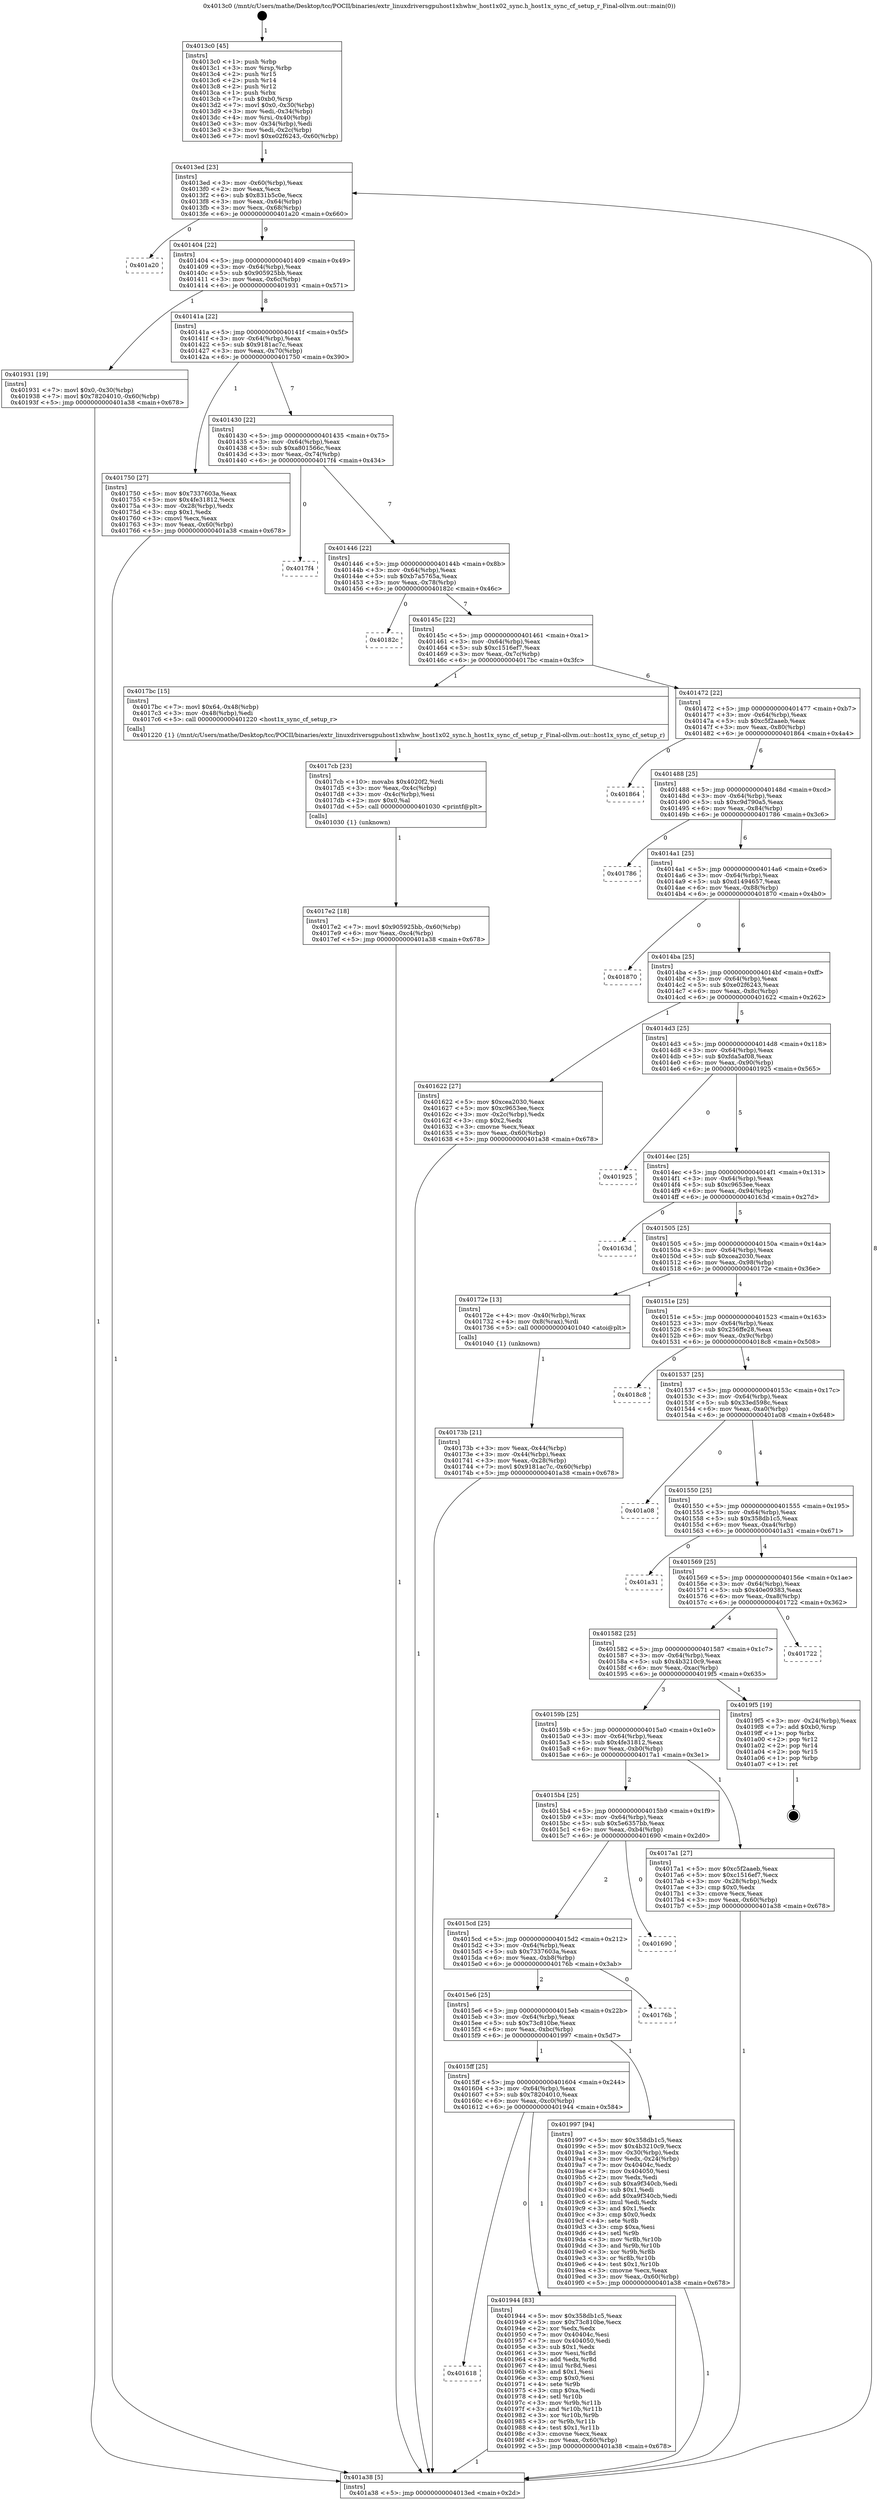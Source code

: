 digraph "0x4013c0" {
  label = "0x4013c0 (/mnt/c/Users/mathe/Desktop/tcc/POCII/binaries/extr_linuxdriversgpuhost1xhwhw_host1x02_sync.h_host1x_sync_cf_setup_r_Final-ollvm.out::main(0))"
  labelloc = "t"
  node[shape=record]

  Entry [label="",width=0.3,height=0.3,shape=circle,fillcolor=black,style=filled]
  "0x4013ed" [label="{
     0x4013ed [23]\l
     | [instrs]\l
     &nbsp;&nbsp;0x4013ed \<+3\>: mov -0x60(%rbp),%eax\l
     &nbsp;&nbsp;0x4013f0 \<+2\>: mov %eax,%ecx\l
     &nbsp;&nbsp;0x4013f2 \<+6\>: sub $0x831b5c0e,%ecx\l
     &nbsp;&nbsp;0x4013f8 \<+3\>: mov %eax,-0x64(%rbp)\l
     &nbsp;&nbsp;0x4013fb \<+3\>: mov %ecx,-0x68(%rbp)\l
     &nbsp;&nbsp;0x4013fe \<+6\>: je 0000000000401a20 \<main+0x660\>\l
  }"]
  "0x401a20" [label="{
     0x401a20\l
  }", style=dashed]
  "0x401404" [label="{
     0x401404 [22]\l
     | [instrs]\l
     &nbsp;&nbsp;0x401404 \<+5\>: jmp 0000000000401409 \<main+0x49\>\l
     &nbsp;&nbsp;0x401409 \<+3\>: mov -0x64(%rbp),%eax\l
     &nbsp;&nbsp;0x40140c \<+5\>: sub $0x905925bb,%eax\l
     &nbsp;&nbsp;0x401411 \<+3\>: mov %eax,-0x6c(%rbp)\l
     &nbsp;&nbsp;0x401414 \<+6\>: je 0000000000401931 \<main+0x571\>\l
  }"]
  Exit [label="",width=0.3,height=0.3,shape=circle,fillcolor=black,style=filled,peripheries=2]
  "0x401931" [label="{
     0x401931 [19]\l
     | [instrs]\l
     &nbsp;&nbsp;0x401931 \<+7\>: movl $0x0,-0x30(%rbp)\l
     &nbsp;&nbsp;0x401938 \<+7\>: movl $0x78204010,-0x60(%rbp)\l
     &nbsp;&nbsp;0x40193f \<+5\>: jmp 0000000000401a38 \<main+0x678\>\l
  }"]
  "0x40141a" [label="{
     0x40141a [22]\l
     | [instrs]\l
     &nbsp;&nbsp;0x40141a \<+5\>: jmp 000000000040141f \<main+0x5f\>\l
     &nbsp;&nbsp;0x40141f \<+3\>: mov -0x64(%rbp),%eax\l
     &nbsp;&nbsp;0x401422 \<+5\>: sub $0x9181ac7c,%eax\l
     &nbsp;&nbsp;0x401427 \<+3\>: mov %eax,-0x70(%rbp)\l
     &nbsp;&nbsp;0x40142a \<+6\>: je 0000000000401750 \<main+0x390\>\l
  }"]
  "0x401618" [label="{
     0x401618\l
  }", style=dashed]
  "0x401750" [label="{
     0x401750 [27]\l
     | [instrs]\l
     &nbsp;&nbsp;0x401750 \<+5\>: mov $0x7337603a,%eax\l
     &nbsp;&nbsp;0x401755 \<+5\>: mov $0x4fe31812,%ecx\l
     &nbsp;&nbsp;0x40175a \<+3\>: mov -0x28(%rbp),%edx\l
     &nbsp;&nbsp;0x40175d \<+3\>: cmp $0x1,%edx\l
     &nbsp;&nbsp;0x401760 \<+3\>: cmovl %ecx,%eax\l
     &nbsp;&nbsp;0x401763 \<+3\>: mov %eax,-0x60(%rbp)\l
     &nbsp;&nbsp;0x401766 \<+5\>: jmp 0000000000401a38 \<main+0x678\>\l
  }"]
  "0x401430" [label="{
     0x401430 [22]\l
     | [instrs]\l
     &nbsp;&nbsp;0x401430 \<+5\>: jmp 0000000000401435 \<main+0x75\>\l
     &nbsp;&nbsp;0x401435 \<+3\>: mov -0x64(%rbp),%eax\l
     &nbsp;&nbsp;0x401438 \<+5\>: sub $0xa801566c,%eax\l
     &nbsp;&nbsp;0x40143d \<+3\>: mov %eax,-0x74(%rbp)\l
     &nbsp;&nbsp;0x401440 \<+6\>: je 00000000004017f4 \<main+0x434\>\l
  }"]
  "0x401944" [label="{
     0x401944 [83]\l
     | [instrs]\l
     &nbsp;&nbsp;0x401944 \<+5\>: mov $0x358db1c5,%eax\l
     &nbsp;&nbsp;0x401949 \<+5\>: mov $0x73c810be,%ecx\l
     &nbsp;&nbsp;0x40194e \<+2\>: xor %edx,%edx\l
     &nbsp;&nbsp;0x401950 \<+7\>: mov 0x40404c,%esi\l
     &nbsp;&nbsp;0x401957 \<+7\>: mov 0x404050,%edi\l
     &nbsp;&nbsp;0x40195e \<+3\>: sub $0x1,%edx\l
     &nbsp;&nbsp;0x401961 \<+3\>: mov %esi,%r8d\l
     &nbsp;&nbsp;0x401964 \<+3\>: add %edx,%r8d\l
     &nbsp;&nbsp;0x401967 \<+4\>: imul %r8d,%esi\l
     &nbsp;&nbsp;0x40196b \<+3\>: and $0x1,%esi\l
     &nbsp;&nbsp;0x40196e \<+3\>: cmp $0x0,%esi\l
     &nbsp;&nbsp;0x401971 \<+4\>: sete %r9b\l
     &nbsp;&nbsp;0x401975 \<+3\>: cmp $0xa,%edi\l
     &nbsp;&nbsp;0x401978 \<+4\>: setl %r10b\l
     &nbsp;&nbsp;0x40197c \<+3\>: mov %r9b,%r11b\l
     &nbsp;&nbsp;0x40197f \<+3\>: and %r10b,%r11b\l
     &nbsp;&nbsp;0x401982 \<+3\>: xor %r10b,%r9b\l
     &nbsp;&nbsp;0x401985 \<+3\>: or %r9b,%r11b\l
     &nbsp;&nbsp;0x401988 \<+4\>: test $0x1,%r11b\l
     &nbsp;&nbsp;0x40198c \<+3\>: cmovne %ecx,%eax\l
     &nbsp;&nbsp;0x40198f \<+3\>: mov %eax,-0x60(%rbp)\l
     &nbsp;&nbsp;0x401992 \<+5\>: jmp 0000000000401a38 \<main+0x678\>\l
  }"]
  "0x4017f4" [label="{
     0x4017f4\l
  }", style=dashed]
  "0x401446" [label="{
     0x401446 [22]\l
     | [instrs]\l
     &nbsp;&nbsp;0x401446 \<+5\>: jmp 000000000040144b \<main+0x8b\>\l
     &nbsp;&nbsp;0x40144b \<+3\>: mov -0x64(%rbp),%eax\l
     &nbsp;&nbsp;0x40144e \<+5\>: sub $0xb7a5765a,%eax\l
     &nbsp;&nbsp;0x401453 \<+3\>: mov %eax,-0x78(%rbp)\l
     &nbsp;&nbsp;0x401456 \<+6\>: je 000000000040182c \<main+0x46c\>\l
  }"]
  "0x4015ff" [label="{
     0x4015ff [25]\l
     | [instrs]\l
     &nbsp;&nbsp;0x4015ff \<+5\>: jmp 0000000000401604 \<main+0x244\>\l
     &nbsp;&nbsp;0x401604 \<+3\>: mov -0x64(%rbp),%eax\l
     &nbsp;&nbsp;0x401607 \<+5\>: sub $0x78204010,%eax\l
     &nbsp;&nbsp;0x40160c \<+6\>: mov %eax,-0xc0(%rbp)\l
     &nbsp;&nbsp;0x401612 \<+6\>: je 0000000000401944 \<main+0x584\>\l
  }"]
  "0x40182c" [label="{
     0x40182c\l
  }", style=dashed]
  "0x40145c" [label="{
     0x40145c [22]\l
     | [instrs]\l
     &nbsp;&nbsp;0x40145c \<+5\>: jmp 0000000000401461 \<main+0xa1\>\l
     &nbsp;&nbsp;0x401461 \<+3\>: mov -0x64(%rbp),%eax\l
     &nbsp;&nbsp;0x401464 \<+5\>: sub $0xc1516ef7,%eax\l
     &nbsp;&nbsp;0x401469 \<+3\>: mov %eax,-0x7c(%rbp)\l
     &nbsp;&nbsp;0x40146c \<+6\>: je 00000000004017bc \<main+0x3fc\>\l
  }"]
  "0x401997" [label="{
     0x401997 [94]\l
     | [instrs]\l
     &nbsp;&nbsp;0x401997 \<+5\>: mov $0x358db1c5,%eax\l
     &nbsp;&nbsp;0x40199c \<+5\>: mov $0x4b3210c9,%ecx\l
     &nbsp;&nbsp;0x4019a1 \<+3\>: mov -0x30(%rbp),%edx\l
     &nbsp;&nbsp;0x4019a4 \<+3\>: mov %edx,-0x24(%rbp)\l
     &nbsp;&nbsp;0x4019a7 \<+7\>: mov 0x40404c,%edx\l
     &nbsp;&nbsp;0x4019ae \<+7\>: mov 0x404050,%esi\l
     &nbsp;&nbsp;0x4019b5 \<+2\>: mov %edx,%edi\l
     &nbsp;&nbsp;0x4019b7 \<+6\>: sub $0xa9f340cb,%edi\l
     &nbsp;&nbsp;0x4019bd \<+3\>: sub $0x1,%edi\l
     &nbsp;&nbsp;0x4019c0 \<+6\>: add $0xa9f340cb,%edi\l
     &nbsp;&nbsp;0x4019c6 \<+3\>: imul %edi,%edx\l
     &nbsp;&nbsp;0x4019c9 \<+3\>: and $0x1,%edx\l
     &nbsp;&nbsp;0x4019cc \<+3\>: cmp $0x0,%edx\l
     &nbsp;&nbsp;0x4019cf \<+4\>: sete %r8b\l
     &nbsp;&nbsp;0x4019d3 \<+3\>: cmp $0xa,%esi\l
     &nbsp;&nbsp;0x4019d6 \<+4\>: setl %r9b\l
     &nbsp;&nbsp;0x4019da \<+3\>: mov %r8b,%r10b\l
     &nbsp;&nbsp;0x4019dd \<+3\>: and %r9b,%r10b\l
     &nbsp;&nbsp;0x4019e0 \<+3\>: xor %r9b,%r8b\l
     &nbsp;&nbsp;0x4019e3 \<+3\>: or %r8b,%r10b\l
     &nbsp;&nbsp;0x4019e6 \<+4\>: test $0x1,%r10b\l
     &nbsp;&nbsp;0x4019ea \<+3\>: cmovne %ecx,%eax\l
     &nbsp;&nbsp;0x4019ed \<+3\>: mov %eax,-0x60(%rbp)\l
     &nbsp;&nbsp;0x4019f0 \<+5\>: jmp 0000000000401a38 \<main+0x678\>\l
  }"]
  "0x4017bc" [label="{
     0x4017bc [15]\l
     | [instrs]\l
     &nbsp;&nbsp;0x4017bc \<+7\>: movl $0x64,-0x48(%rbp)\l
     &nbsp;&nbsp;0x4017c3 \<+3\>: mov -0x48(%rbp),%edi\l
     &nbsp;&nbsp;0x4017c6 \<+5\>: call 0000000000401220 \<host1x_sync_cf_setup_r\>\l
     | [calls]\l
     &nbsp;&nbsp;0x401220 \{1\} (/mnt/c/Users/mathe/Desktop/tcc/POCII/binaries/extr_linuxdriversgpuhost1xhwhw_host1x02_sync.h_host1x_sync_cf_setup_r_Final-ollvm.out::host1x_sync_cf_setup_r)\l
  }"]
  "0x401472" [label="{
     0x401472 [22]\l
     | [instrs]\l
     &nbsp;&nbsp;0x401472 \<+5\>: jmp 0000000000401477 \<main+0xb7\>\l
     &nbsp;&nbsp;0x401477 \<+3\>: mov -0x64(%rbp),%eax\l
     &nbsp;&nbsp;0x40147a \<+5\>: sub $0xc5f2aaeb,%eax\l
     &nbsp;&nbsp;0x40147f \<+3\>: mov %eax,-0x80(%rbp)\l
     &nbsp;&nbsp;0x401482 \<+6\>: je 0000000000401864 \<main+0x4a4\>\l
  }"]
  "0x4015e6" [label="{
     0x4015e6 [25]\l
     | [instrs]\l
     &nbsp;&nbsp;0x4015e6 \<+5\>: jmp 00000000004015eb \<main+0x22b\>\l
     &nbsp;&nbsp;0x4015eb \<+3\>: mov -0x64(%rbp),%eax\l
     &nbsp;&nbsp;0x4015ee \<+5\>: sub $0x73c810be,%eax\l
     &nbsp;&nbsp;0x4015f3 \<+6\>: mov %eax,-0xbc(%rbp)\l
     &nbsp;&nbsp;0x4015f9 \<+6\>: je 0000000000401997 \<main+0x5d7\>\l
  }"]
  "0x401864" [label="{
     0x401864\l
  }", style=dashed]
  "0x401488" [label="{
     0x401488 [25]\l
     | [instrs]\l
     &nbsp;&nbsp;0x401488 \<+5\>: jmp 000000000040148d \<main+0xcd\>\l
     &nbsp;&nbsp;0x40148d \<+3\>: mov -0x64(%rbp),%eax\l
     &nbsp;&nbsp;0x401490 \<+5\>: sub $0xc9d790a5,%eax\l
     &nbsp;&nbsp;0x401495 \<+6\>: mov %eax,-0x84(%rbp)\l
     &nbsp;&nbsp;0x40149b \<+6\>: je 0000000000401786 \<main+0x3c6\>\l
  }"]
  "0x40176b" [label="{
     0x40176b\l
  }", style=dashed]
  "0x401786" [label="{
     0x401786\l
  }", style=dashed]
  "0x4014a1" [label="{
     0x4014a1 [25]\l
     | [instrs]\l
     &nbsp;&nbsp;0x4014a1 \<+5\>: jmp 00000000004014a6 \<main+0xe6\>\l
     &nbsp;&nbsp;0x4014a6 \<+3\>: mov -0x64(%rbp),%eax\l
     &nbsp;&nbsp;0x4014a9 \<+5\>: sub $0xd1494657,%eax\l
     &nbsp;&nbsp;0x4014ae \<+6\>: mov %eax,-0x88(%rbp)\l
     &nbsp;&nbsp;0x4014b4 \<+6\>: je 0000000000401870 \<main+0x4b0\>\l
  }"]
  "0x4015cd" [label="{
     0x4015cd [25]\l
     | [instrs]\l
     &nbsp;&nbsp;0x4015cd \<+5\>: jmp 00000000004015d2 \<main+0x212\>\l
     &nbsp;&nbsp;0x4015d2 \<+3\>: mov -0x64(%rbp),%eax\l
     &nbsp;&nbsp;0x4015d5 \<+5\>: sub $0x7337603a,%eax\l
     &nbsp;&nbsp;0x4015da \<+6\>: mov %eax,-0xb8(%rbp)\l
     &nbsp;&nbsp;0x4015e0 \<+6\>: je 000000000040176b \<main+0x3ab\>\l
  }"]
  "0x401870" [label="{
     0x401870\l
  }", style=dashed]
  "0x4014ba" [label="{
     0x4014ba [25]\l
     | [instrs]\l
     &nbsp;&nbsp;0x4014ba \<+5\>: jmp 00000000004014bf \<main+0xff\>\l
     &nbsp;&nbsp;0x4014bf \<+3\>: mov -0x64(%rbp),%eax\l
     &nbsp;&nbsp;0x4014c2 \<+5\>: sub $0xe02f6243,%eax\l
     &nbsp;&nbsp;0x4014c7 \<+6\>: mov %eax,-0x8c(%rbp)\l
     &nbsp;&nbsp;0x4014cd \<+6\>: je 0000000000401622 \<main+0x262\>\l
  }"]
  "0x401690" [label="{
     0x401690\l
  }", style=dashed]
  "0x401622" [label="{
     0x401622 [27]\l
     | [instrs]\l
     &nbsp;&nbsp;0x401622 \<+5\>: mov $0xcea2030,%eax\l
     &nbsp;&nbsp;0x401627 \<+5\>: mov $0xc9653ee,%ecx\l
     &nbsp;&nbsp;0x40162c \<+3\>: mov -0x2c(%rbp),%edx\l
     &nbsp;&nbsp;0x40162f \<+3\>: cmp $0x2,%edx\l
     &nbsp;&nbsp;0x401632 \<+3\>: cmovne %ecx,%eax\l
     &nbsp;&nbsp;0x401635 \<+3\>: mov %eax,-0x60(%rbp)\l
     &nbsp;&nbsp;0x401638 \<+5\>: jmp 0000000000401a38 \<main+0x678\>\l
  }"]
  "0x4014d3" [label="{
     0x4014d3 [25]\l
     | [instrs]\l
     &nbsp;&nbsp;0x4014d3 \<+5\>: jmp 00000000004014d8 \<main+0x118\>\l
     &nbsp;&nbsp;0x4014d8 \<+3\>: mov -0x64(%rbp),%eax\l
     &nbsp;&nbsp;0x4014db \<+5\>: sub $0xfda5af08,%eax\l
     &nbsp;&nbsp;0x4014e0 \<+6\>: mov %eax,-0x90(%rbp)\l
     &nbsp;&nbsp;0x4014e6 \<+6\>: je 0000000000401925 \<main+0x565\>\l
  }"]
  "0x401a38" [label="{
     0x401a38 [5]\l
     | [instrs]\l
     &nbsp;&nbsp;0x401a38 \<+5\>: jmp 00000000004013ed \<main+0x2d\>\l
  }"]
  "0x4013c0" [label="{
     0x4013c0 [45]\l
     | [instrs]\l
     &nbsp;&nbsp;0x4013c0 \<+1\>: push %rbp\l
     &nbsp;&nbsp;0x4013c1 \<+3\>: mov %rsp,%rbp\l
     &nbsp;&nbsp;0x4013c4 \<+2\>: push %r15\l
     &nbsp;&nbsp;0x4013c6 \<+2\>: push %r14\l
     &nbsp;&nbsp;0x4013c8 \<+2\>: push %r12\l
     &nbsp;&nbsp;0x4013ca \<+1\>: push %rbx\l
     &nbsp;&nbsp;0x4013cb \<+7\>: sub $0xb0,%rsp\l
     &nbsp;&nbsp;0x4013d2 \<+7\>: movl $0x0,-0x30(%rbp)\l
     &nbsp;&nbsp;0x4013d9 \<+3\>: mov %edi,-0x34(%rbp)\l
     &nbsp;&nbsp;0x4013dc \<+4\>: mov %rsi,-0x40(%rbp)\l
     &nbsp;&nbsp;0x4013e0 \<+3\>: mov -0x34(%rbp),%edi\l
     &nbsp;&nbsp;0x4013e3 \<+3\>: mov %edi,-0x2c(%rbp)\l
     &nbsp;&nbsp;0x4013e6 \<+7\>: movl $0xe02f6243,-0x60(%rbp)\l
  }"]
  "0x4017e2" [label="{
     0x4017e2 [18]\l
     | [instrs]\l
     &nbsp;&nbsp;0x4017e2 \<+7\>: movl $0x905925bb,-0x60(%rbp)\l
     &nbsp;&nbsp;0x4017e9 \<+6\>: mov %eax,-0xc4(%rbp)\l
     &nbsp;&nbsp;0x4017ef \<+5\>: jmp 0000000000401a38 \<main+0x678\>\l
  }"]
  "0x401925" [label="{
     0x401925\l
  }", style=dashed]
  "0x4014ec" [label="{
     0x4014ec [25]\l
     | [instrs]\l
     &nbsp;&nbsp;0x4014ec \<+5\>: jmp 00000000004014f1 \<main+0x131\>\l
     &nbsp;&nbsp;0x4014f1 \<+3\>: mov -0x64(%rbp),%eax\l
     &nbsp;&nbsp;0x4014f4 \<+5\>: sub $0xc9653ee,%eax\l
     &nbsp;&nbsp;0x4014f9 \<+6\>: mov %eax,-0x94(%rbp)\l
     &nbsp;&nbsp;0x4014ff \<+6\>: je 000000000040163d \<main+0x27d\>\l
  }"]
  "0x4017cb" [label="{
     0x4017cb [23]\l
     | [instrs]\l
     &nbsp;&nbsp;0x4017cb \<+10\>: movabs $0x4020f2,%rdi\l
     &nbsp;&nbsp;0x4017d5 \<+3\>: mov %eax,-0x4c(%rbp)\l
     &nbsp;&nbsp;0x4017d8 \<+3\>: mov -0x4c(%rbp),%esi\l
     &nbsp;&nbsp;0x4017db \<+2\>: mov $0x0,%al\l
     &nbsp;&nbsp;0x4017dd \<+5\>: call 0000000000401030 \<printf@plt\>\l
     | [calls]\l
     &nbsp;&nbsp;0x401030 \{1\} (unknown)\l
  }"]
  "0x40163d" [label="{
     0x40163d\l
  }", style=dashed]
  "0x401505" [label="{
     0x401505 [25]\l
     | [instrs]\l
     &nbsp;&nbsp;0x401505 \<+5\>: jmp 000000000040150a \<main+0x14a\>\l
     &nbsp;&nbsp;0x40150a \<+3\>: mov -0x64(%rbp),%eax\l
     &nbsp;&nbsp;0x40150d \<+5\>: sub $0xcea2030,%eax\l
     &nbsp;&nbsp;0x401512 \<+6\>: mov %eax,-0x98(%rbp)\l
     &nbsp;&nbsp;0x401518 \<+6\>: je 000000000040172e \<main+0x36e\>\l
  }"]
  "0x4015b4" [label="{
     0x4015b4 [25]\l
     | [instrs]\l
     &nbsp;&nbsp;0x4015b4 \<+5\>: jmp 00000000004015b9 \<main+0x1f9\>\l
     &nbsp;&nbsp;0x4015b9 \<+3\>: mov -0x64(%rbp),%eax\l
     &nbsp;&nbsp;0x4015bc \<+5\>: sub $0x5e6357bb,%eax\l
     &nbsp;&nbsp;0x4015c1 \<+6\>: mov %eax,-0xb4(%rbp)\l
     &nbsp;&nbsp;0x4015c7 \<+6\>: je 0000000000401690 \<main+0x2d0\>\l
  }"]
  "0x40172e" [label="{
     0x40172e [13]\l
     | [instrs]\l
     &nbsp;&nbsp;0x40172e \<+4\>: mov -0x40(%rbp),%rax\l
     &nbsp;&nbsp;0x401732 \<+4\>: mov 0x8(%rax),%rdi\l
     &nbsp;&nbsp;0x401736 \<+5\>: call 0000000000401040 \<atoi@plt\>\l
     | [calls]\l
     &nbsp;&nbsp;0x401040 \{1\} (unknown)\l
  }"]
  "0x40151e" [label="{
     0x40151e [25]\l
     | [instrs]\l
     &nbsp;&nbsp;0x40151e \<+5\>: jmp 0000000000401523 \<main+0x163\>\l
     &nbsp;&nbsp;0x401523 \<+3\>: mov -0x64(%rbp),%eax\l
     &nbsp;&nbsp;0x401526 \<+5\>: sub $0x256ffe28,%eax\l
     &nbsp;&nbsp;0x40152b \<+6\>: mov %eax,-0x9c(%rbp)\l
     &nbsp;&nbsp;0x401531 \<+6\>: je 00000000004018c8 \<main+0x508\>\l
  }"]
  "0x40173b" [label="{
     0x40173b [21]\l
     | [instrs]\l
     &nbsp;&nbsp;0x40173b \<+3\>: mov %eax,-0x44(%rbp)\l
     &nbsp;&nbsp;0x40173e \<+3\>: mov -0x44(%rbp),%eax\l
     &nbsp;&nbsp;0x401741 \<+3\>: mov %eax,-0x28(%rbp)\l
     &nbsp;&nbsp;0x401744 \<+7\>: movl $0x9181ac7c,-0x60(%rbp)\l
     &nbsp;&nbsp;0x40174b \<+5\>: jmp 0000000000401a38 \<main+0x678\>\l
  }"]
  "0x4017a1" [label="{
     0x4017a1 [27]\l
     | [instrs]\l
     &nbsp;&nbsp;0x4017a1 \<+5\>: mov $0xc5f2aaeb,%eax\l
     &nbsp;&nbsp;0x4017a6 \<+5\>: mov $0xc1516ef7,%ecx\l
     &nbsp;&nbsp;0x4017ab \<+3\>: mov -0x28(%rbp),%edx\l
     &nbsp;&nbsp;0x4017ae \<+3\>: cmp $0x0,%edx\l
     &nbsp;&nbsp;0x4017b1 \<+3\>: cmove %ecx,%eax\l
     &nbsp;&nbsp;0x4017b4 \<+3\>: mov %eax,-0x60(%rbp)\l
     &nbsp;&nbsp;0x4017b7 \<+5\>: jmp 0000000000401a38 \<main+0x678\>\l
  }"]
  "0x4018c8" [label="{
     0x4018c8\l
  }", style=dashed]
  "0x401537" [label="{
     0x401537 [25]\l
     | [instrs]\l
     &nbsp;&nbsp;0x401537 \<+5\>: jmp 000000000040153c \<main+0x17c\>\l
     &nbsp;&nbsp;0x40153c \<+3\>: mov -0x64(%rbp),%eax\l
     &nbsp;&nbsp;0x40153f \<+5\>: sub $0x33ed598c,%eax\l
     &nbsp;&nbsp;0x401544 \<+6\>: mov %eax,-0xa0(%rbp)\l
     &nbsp;&nbsp;0x40154a \<+6\>: je 0000000000401a08 \<main+0x648\>\l
  }"]
  "0x40159b" [label="{
     0x40159b [25]\l
     | [instrs]\l
     &nbsp;&nbsp;0x40159b \<+5\>: jmp 00000000004015a0 \<main+0x1e0\>\l
     &nbsp;&nbsp;0x4015a0 \<+3\>: mov -0x64(%rbp),%eax\l
     &nbsp;&nbsp;0x4015a3 \<+5\>: sub $0x4fe31812,%eax\l
     &nbsp;&nbsp;0x4015a8 \<+6\>: mov %eax,-0xb0(%rbp)\l
     &nbsp;&nbsp;0x4015ae \<+6\>: je 00000000004017a1 \<main+0x3e1\>\l
  }"]
  "0x401a08" [label="{
     0x401a08\l
  }", style=dashed]
  "0x401550" [label="{
     0x401550 [25]\l
     | [instrs]\l
     &nbsp;&nbsp;0x401550 \<+5\>: jmp 0000000000401555 \<main+0x195\>\l
     &nbsp;&nbsp;0x401555 \<+3\>: mov -0x64(%rbp),%eax\l
     &nbsp;&nbsp;0x401558 \<+5\>: sub $0x358db1c5,%eax\l
     &nbsp;&nbsp;0x40155d \<+6\>: mov %eax,-0xa4(%rbp)\l
     &nbsp;&nbsp;0x401563 \<+6\>: je 0000000000401a31 \<main+0x671\>\l
  }"]
  "0x4019f5" [label="{
     0x4019f5 [19]\l
     | [instrs]\l
     &nbsp;&nbsp;0x4019f5 \<+3\>: mov -0x24(%rbp),%eax\l
     &nbsp;&nbsp;0x4019f8 \<+7\>: add $0xb0,%rsp\l
     &nbsp;&nbsp;0x4019ff \<+1\>: pop %rbx\l
     &nbsp;&nbsp;0x401a00 \<+2\>: pop %r12\l
     &nbsp;&nbsp;0x401a02 \<+2\>: pop %r14\l
     &nbsp;&nbsp;0x401a04 \<+2\>: pop %r15\l
     &nbsp;&nbsp;0x401a06 \<+1\>: pop %rbp\l
     &nbsp;&nbsp;0x401a07 \<+1\>: ret\l
  }"]
  "0x401a31" [label="{
     0x401a31\l
  }", style=dashed]
  "0x401569" [label="{
     0x401569 [25]\l
     | [instrs]\l
     &nbsp;&nbsp;0x401569 \<+5\>: jmp 000000000040156e \<main+0x1ae\>\l
     &nbsp;&nbsp;0x40156e \<+3\>: mov -0x64(%rbp),%eax\l
     &nbsp;&nbsp;0x401571 \<+5\>: sub $0x40e09383,%eax\l
     &nbsp;&nbsp;0x401576 \<+6\>: mov %eax,-0xa8(%rbp)\l
     &nbsp;&nbsp;0x40157c \<+6\>: je 0000000000401722 \<main+0x362\>\l
  }"]
  "0x401582" [label="{
     0x401582 [25]\l
     | [instrs]\l
     &nbsp;&nbsp;0x401582 \<+5\>: jmp 0000000000401587 \<main+0x1c7\>\l
     &nbsp;&nbsp;0x401587 \<+3\>: mov -0x64(%rbp),%eax\l
     &nbsp;&nbsp;0x40158a \<+5\>: sub $0x4b3210c9,%eax\l
     &nbsp;&nbsp;0x40158f \<+6\>: mov %eax,-0xac(%rbp)\l
     &nbsp;&nbsp;0x401595 \<+6\>: je 00000000004019f5 \<main+0x635\>\l
  }"]
  "0x401722" [label="{
     0x401722\l
  }", style=dashed]
  Entry -> "0x4013c0" [label=" 1"]
  "0x4013ed" -> "0x401a20" [label=" 0"]
  "0x4013ed" -> "0x401404" [label=" 9"]
  "0x4019f5" -> Exit [label=" 1"]
  "0x401404" -> "0x401931" [label=" 1"]
  "0x401404" -> "0x40141a" [label=" 8"]
  "0x401997" -> "0x401a38" [label=" 1"]
  "0x40141a" -> "0x401750" [label=" 1"]
  "0x40141a" -> "0x401430" [label=" 7"]
  "0x401944" -> "0x401a38" [label=" 1"]
  "0x401430" -> "0x4017f4" [label=" 0"]
  "0x401430" -> "0x401446" [label=" 7"]
  "0x4015ff" -> "0x401618" [label=" 0"]
  "0x401446" -> "0x40182c" [label=" 0"]
  "0x401446" -> "0x40145c" [label=" 7"]
  "0x4015ff" -> "0x401944" [label=" 1"]
  "0x40145c" -> "0x4017bc" [label=" 1"]
  "0x40145c" -> "0x401472" [label=" 6"]
  "0x4015e6" -> "0x4015ff" [label=" 1"]
  "0x401472" -> "0x401864" [label=" 0"]
  "0x401472" -> "0x401488" [label=" 6"]
  "0x4015e6" -> "0x401997" [label=" 1"]
  "0x401488" -> "0x401786" [label=" 0"]
  "0x401488" -> "0x4014a1" [label=" 6"]
  "0x4015cd" -> "0x4015e6" [label=" 2"]
  "0x4014a1" -> "0x401870" [label=" 0"]
  "0x4014a1" -> "0x4014ba" [label=" 6"]
  "0x4015cd" -> "0x40176b" [label=" 0"]
  "0x4014ba" -> "0x401622" [label=" 1"]
  "0x4014ba" -> "0x4014d3" [label=" 5"]
  "0x401622" -> "0x401a38" [label=" 1"]
  "0x4013c0" -> "0x4013ed" [label=" 1"]
  "0x401a38" -> "0x4013ed" [label=" 8"]
  "0x4015b4" -> "0x4015cd" [label=" 2"]
  "0x4014d3" -> "0x401925" [label=" 0"]
  "0x4014d3" -> "0x4014ec" [label=" 5"]
  "0x4015b4" -> "0x401690" [label=" 0"]
  "0x4014ec" -> "0x40163d" [label=" 0"]
  "0x4014ec" -> "0x401505" [label=" 5"]
  "0x401931" -> "0x401a38" [label=" 1"]
  "0x401505" -> "0x40172e" [label=" 1"]
  "0x401505" -> "0x40151e" [label=" 4"]
  "0x40172e" -> "0x40173b" [label=" 1"]
  "0x40173b" -> "0x401a38" [label=" 1"]
  "0x401750" -> "0x401a38" [label=" 1"]
  "0x4017e2" -> "0x401a38" [label=" 1"]
  "0x40151e" -> "0x4018c8" [label=" 0"]
  "0x40151e" -> "0x401537" [label=" 4"]
  "0x4017cb" -> "0x4017e2" [label=" 1"]
  "0x401537" -> "0x401a08" [label=" 0"]
  "0x401537" -> "0x401550" [label=" 4"]
  "0x4017a1" -> "0x401a38" [label=" 1"]
  "0x401550" -> "0x401a31" [label=" 0"]
  "0x401550" -> "0x401569" [label=" 4"]
  "0x40159b" -> "0x4015b4" [label=" 2"]
  "0x401569" -> "0x401722" [label=" 0"]
  "0x401569" -> "0x401582" [label=" 4"]
  "0x40159b" -> "0x4017a1" [label=" 1"]
  "0x401582" -> "0x4019f5" [label=" 1"]
  "0x401582" -> "0x40159b" [label=" 3"]
  "0x4017bc" -> "0x4017cb" [label=" 1"]
}

